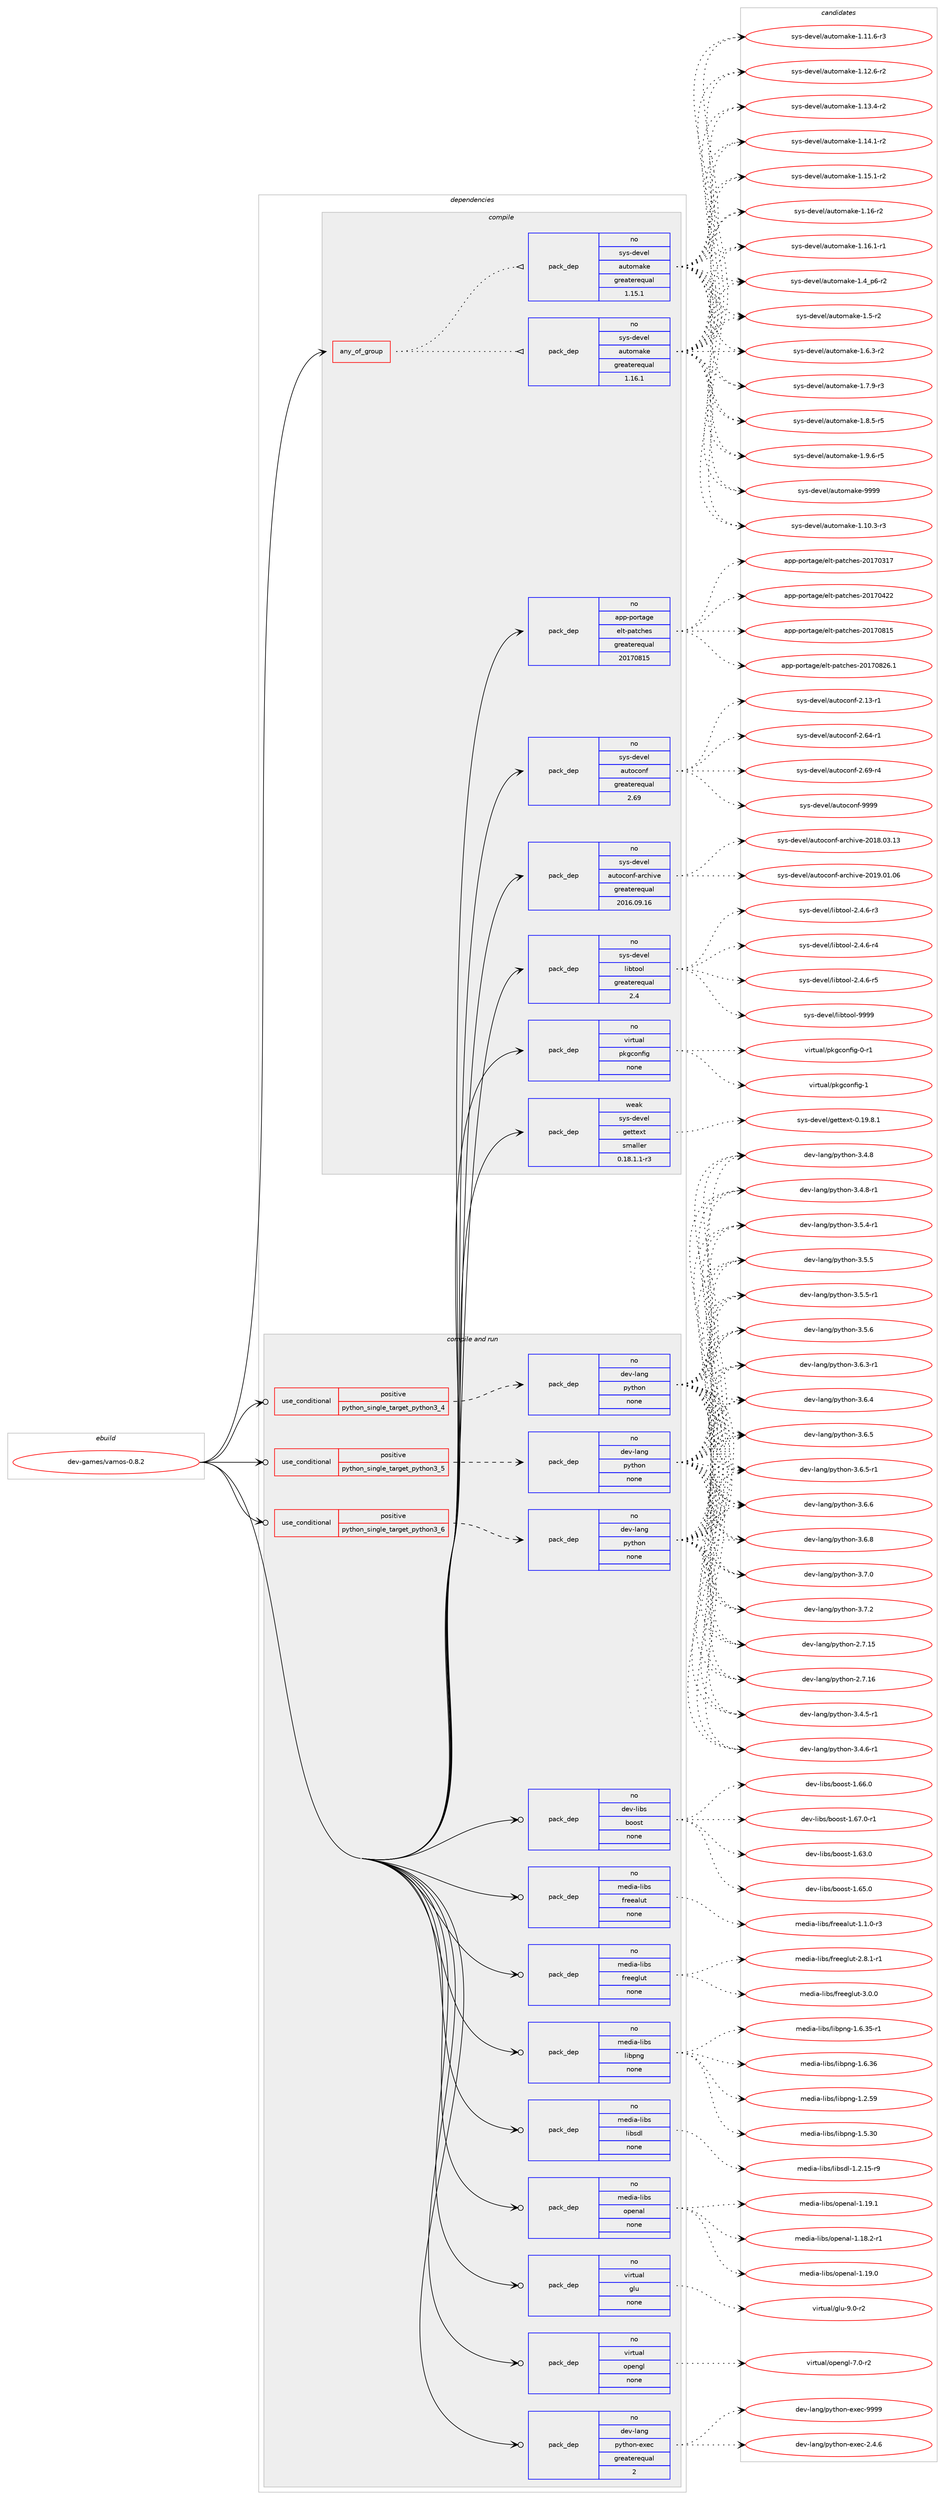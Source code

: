 digraph prolog {

# *************
# Graph options
# *************

newrank=true;
concentrate=true;
compound=true;
graph [rankdir=LR,fontname=Helvetica,fontsize=10,ranksep=1.5];#, ranksep=2.5, nodesep=0.2];
edge  [arrowhead=vee];
node  [fontname=Helvetica,fontsize=10];

# **********
# The ebuild
# **********

subgraph cluster_leftcol {
color=gray;
rank=same;
label=<<i>ebuild</i>>;
id [label="dev-games/vamos-0.8.2", color=red, width=4, href="../dev-games/vamos-0.8.2.svg"];
}

# ****************
# The dependencies
# ****************

subgraph cluster_midcol {
color=gray;
label=<<i>dependencies</i>>;
subgraph cluster_compile {
fillcolor="#eeeeee";
style=filled;
label=<<i>compile</i>>;
subgraph any20471 {
dependency1325193 [label=<<TABLE BORDER="0" CELLBORDER="1" CELLSPACING="0" CELLPADDING="4"><TR><TD CELLPADDING="10">any_of_group</TD></TR></TABLE>>, shape=none, color=red];subgraph pack945726 {
dependency1325194 [label=<<TABLE BORDER="0" CELLBORDER="1" CELLSPACING="0" CELLPADDING="4" WIDTH="220"><TR><TD ROWSPAN="6" CELLPADDING="30">pack_dep</TD></TR><TR><TD WIDTH="110">no</TD></TR><TR><TD>sys-devel</TD></TR><TR><TD>automake</TD></TR><TR><TD>greaterequal</TD></TR><TR><TD>1.16.1</TD></TR></TABLE>>, shape=none, color=blue];
}
dependency1325193:e -> dependency1325194:w [weight=20,style="dotted",arrowhead="oinv"];
subgraph pack945727 {
dependency1325195 [label=<<TABLE BORDER="0" CELLBORDER="1" CELLSPACING="0" CELLPADDING="4" WIDTH="220"><TR><TD ROWSPAN="6" CELLPADDING="30">pack_dep</TD></TR><TR><TD WIDTH="110">no</TD></TR><TR><TD>sys-devel</TD></TR><TR><TD>automake</TD></TR><TR><TD>greaterequal</TD></TR><TR><TD>1.15.1</TD></TR></TABLE>>, shape=none, color=blue];
}
dependency1325193:e -> dependency1325195:w [weight=20,style="dotted",arrowhead="oinv"];
}
id:e -> dependency1325193:w [weight=20,style="solid",arrowhead="vee"];
subgraph pack945728 {
dependency1325196 [label=<<TABLE BORDER="0" CELLBORDER="1" CELLSPACING="0" CELLPADDING="4" WIDTH="220"><TR><TD ROWSPAN="6" CELLPADDING="30">pack_dep</TD></TR><TR><TD WIDTH="110">no</TD></TR><TR><TD>app-portage</TD></TR><TR><TD>elt-patches</TD></TR><TR><TD>greaterequal</TD></TR><TR><TD>20170815</TD></TR></TABLE>>, shape=none, color=blue];
}
id:e -> dependency1325196:w [weight=20,style="solid",arrowhead="vee"];
subgraph pack945729 {
dependency1325197 [label=<<TABLE BORDER="0" CELLBORDER="1" CELLSPACING="0" CELLPADDING="4" WIDTH="220"><TR><TD ROWSPAN="6" CELLPADDING="30">pack_dep</TD></TR><TR><TD WIDTH="110">no</TD></TR><TR><TD>sys-devel</TD></TR><TR><TD>autoconf</TD></TR><TR><TD>greaterequal</TD></TR><TR><TD>2.69</TD></TR></TABLE>>, shape=none, color=blue];
}
id:e -> dependency1325197:w [weight=20,style="solid",arrowhead="vee"];
subgraph pack945730 {
dependency1325198 [label=<<TABLE BORDER="0" CELLBORDER="1" CELLSPACING="0" CELLPADDING="4" WIDTH="220"><TR><TD ROWSPAN="6" CELLPADDING="30">pack_dep</TD></TR><TR><TD WIDTH="110">no</TD></TR><TR><TD>sys-devel</TD></TR><TR><TD>autoconf-archive</TD></TR><TR><TD>greaterequal</TD></TR><TR><TD>2016.09.16</TD></TR></TABLE>>, shape=none, color=blue];
}
id:e -> dependency1325198:w [weight=20,style="solid",arrowhead="vee"];
subgraph pack945731 {
dependency1325199 [label=<<TABLE BORDER="0" CELLBORDER="1" CELLSPACING="0" CELLPADDING="4" WIDTH="220"><TR><TD ROWSPAN="6" CELLPADDING="30">pack_dep</TD></TR><TR><TD WIDTH="110">no</TD></TR><TR><TD>sys-devel</TD></TR><TR><TD>libtool</TD></TR><TR><TD>greaterequal</TD></TR><TR><TD>2.4</TD></TR></TABLE>>, shape=none, color=blue];
}
id:e -> dependency1325199:w [weight=20,style="solid",arrowhead="vee"];
subgraph pack945732 {
dependency1325200 [label=<<TABLE BORDER="0" CELLBORDER="1" CELLSPACING="0" CELLPADDING="4" WIDTH="220"><TR><TD ROWSPAN="6" CELLPADDING="30">pack_dep</TD></TR><TR><TD WIDTH="110">no</TD></TR><TR><TD>virtual</TD></TR><TR><TD>pkgconfig</TD></TR><TR><TD>none</TD></TR><TR><TD></TD></TR></TABLE>>, shape=none, color=blue];
}
id:e -> dependency1325200:w [weight=20,style="solid",arrowhead="vee"];
subgraph pack945733 {
dependency1325201 [label=<<TABLE BORDER="0" CELLBORDER="1" CELLSPACING="0" CELLPADDING="4" WIDTH="220"><TR><TD ROWSPAN="6" CELLPADDING="30">pack_dep</TD></TR><TR><TD WIDTH="110">weak</TD></TR><TR><TD>sys-devel</TD></TR><TR><TD>gettext</TD></TR><TR><TD>smaller</TD></TR><TR><TD>0.18.1.1-r3</TD></TR></TABLE>>, shape=none, color=blue];
}
id:e -> dependency1325201:w [weight=20,style="solid",arrowhead="vee"];
}
subgraph cluster_compileandrun {
fillcolor="#eeeeee";
style=filled;
label=<<i>compile and run</i>>;
subgraph cond358444 {
dependency1325202 [label=<<TABLE BORDER="0" CELLBORDER="1" CELLSPACING="0" CELLPADDING="4"><TR><TD ROWSPAN="3" CELLPADDING="10">use_conditional</TD></TR><TR><TD>positive</TD></TR><TR><TD>python_single_target_python3_4</TD></TR></TABLE>>, shape=none, color=red];
subgraph pack945734 {
dependency1325203 [label=<<TABLE BORDER="0" CELLBORDER="1" CELLSPACING="0" CELLPADDING="4" WIDTH="220"><TR><TD ROWSPAN="6" CELLPADDING="30">pack_dep</TD></TR><TR><TD WIDTH="110">no</TD></TR><TR><TD>dev-lang</TD></TR><TR><TD>python</TD></TR><TR><TD>none</TD></TR><TR><TD></TD></TR></TABLE>>, shape=none, color=blue];
}
dependency1325202:e -> dependency1325203:w [weight=20,style="dashed",arrowhead="vee"];
}
id:e -> dependency1325202:w [weight=20,style="solid",arrowhead="odotvee"];
subgraph cond358445 {
dependency1325204 [label=<<TABLE BORDER="0" CELLBORDER="1" CELLSPACING="0" CELLPADDING="4"><TR><TD ROWSPAN="3" CELLPADDING="10">use_conditional</TD></TR><TR><TD>positive</TD></TR><TR><TD>python_single_target_python3_5</TD></TR></TABLE>>, shape=none, color=red];
subgraph pack945735 {
dependency1325205 [label=<<TABLE BORDER="0" CELLBORDER="1" CELLSPACING="0" CELLPADDING="4" WIDTH="220"><TR><TD ROWSPAN="6" CELLPADDING="30">pack_dep</TD></TR><TR><TD WIDTH="110">no</TD></TR><TR><TD>dev-lang</TD></TR><TR><TD>python</TD></TR><TR><TD>none</TD></TR><TR><TD></TD></TR></TABLE>>, shape=none, color=blue];
}
dependency1325204:e -> dependency1325205:w [weight=20,style="dashed",arrowhead="vee"];
}
id:e -> dependency1325204:w [weight=20,style="solid",arrowhead="odotvee"];
subgraph cond358446 {
dependency1325206 [label=<<TABLE BORDER="0" CELLBORDER="1" CELLSPACING="0" CELLPADDING="4"><TR><TD ROWSPAN="3" CELLPADDING="10">use_conditional</TD></TR><TR><TD>positive</TD></TR><TR><TD>python_single_target_python3_6</TD></TR></TABLE>>, shape=none, color=red];
subgraph pack945736 {
dependency1325207 [label=<<TABLE BORDER="0" CELLBORDER="1" CELLSPACING="0" CELLPADDING="4" WIDTH="220"><TR><TD ROWSPAN="6" CELLPADDING="30">pack_dep</TD></TR><TR><TD WIDTH="110">no</TD></TR><TR><TD>dev-lang</TD></TR><TR><TD>python</TD></TR><TR><TD>none</TD></TR><TR><TD></TD></TR></TABLE>>, shape=none, color=blue];
}
dependency1325206:e -> dependency1325207:w [weight=20,style="dashed",arrowhead="vee"];
}
id:e -> dependency1325206:w [weight=20,style="solid",arrowhead="odotvee"];
subgraph pack945737 {
dependency1325208 [label=<<TABLE BORDER="0" CELLBORDER="1" CELLSPACING="0" CELLPADDING="4" WIDTH="220"><TR><TD ROWSPAN="6" CELLPADDING="30">pack_dep</TD></TR><TR><TD WIDTH="110">no</TD></TR><TR><TD>dev-lang</TD></TR><TR><TD>python-exec</TD></TR><TR><TD>greaterequal</TD></TR><TR><TD>2</TD></TR></TABLE>>, shape=none, color=blue];
}
id:e -> dependency1325208:w [weight=20,style="solid",arrowhead="odotvee"];
subgraph pack945738 {
dependency1325209 [label=<<TABLE BORDER="0" CELLBORDER="1" CELLSPACING="0" CELLPADDING="4" WIDTH="220"><TR><TD ROWSPAN="6" CELLPADDING="30">pack_dep</TD></TR><TR><TD WIDTH="110">no</TD></TR><TR><TD>dev-libs</TD></TR><TR><TD>boost</TD></TR><TR><TD>none</TD></TR><TR><TD></TD></TR></TABLE>>, shape=none, color=blue];
}
id:e -> dependency1325209:w [weight=20,style="solid",arrowhead="odotvee"];
subgraph pack945739 {
dependency1325210 [label=<<TABLE BORDER="0" CELLBORDER="1" CELLSPACING="0" CELLPADDING="4" WIDTH="220"><TR><TD ROWSPAN="6" CELLPADDING="30">pack_dep</TD></TR><TR><TD WIDTH="110">no</TD></TR><TR><TD>media-libs</TD></TR><TR><TD>freealut</TD></TR><TR><TD>none</TD></TR><TR><TD></TD></TR></TABLE>>, shape=none, color=blue];
}
id:e -> dependency1325210:w [weight=20,style="solid",arrowhead="odotvee"];
subgraph pack945740 {
dependency1325211 [label=<<TABLE BORDER="0" CELLBORDER="1" CELLSPACING="0" CELLPADDING="4" WIDTH="220"><TR><TD ROWSPAN="6" CELLPADDING="30">pack_dep</TD></TR><TR><TD WIDTH="110">no</TD></TR><TR><TD>media-libs</TD></TR><TR><TD>freeglut</TD></TR><TR><TD>none</TD></TR><TR><TD></TD></TR></TABLE>>, shape=none, color=blue];
}
id:e -> dependency1325211:w [weight=20,style="solid",arrowhead="odotvee"];
subgraph pack945741 {
dependency1325212 [label=<<TABLE BORDER="0" CELLBORDER="1" CELLSPACING="0" CELLPADDING="4" WIDTH="220"><TR><TD ROWSPAN="6" CELLPADDING="30">pack_dep</TD></TR><TR><TD WIDTH="110">no</TD></TR><TR><TD>media-libs</TD></TR><TR><TD>libpng</TD></TR><TR><TD>none</TD></TR><TR><TD></TD></TR></TABLE>>, shape=none, color=blue];
}
id:e -> dependency1325212:w [weight=20,style="solid",arrowhead="odotvee"];
subgraph pack945742 {
dependency1325213 [label=<<TABLE BORDER="0" CELLBORDER="1" CELLSPACING="0" CELLPADDING="4" WIDTH="220"><TR><TD ROWSPAN="6" CELLPADDING="30">pack_dep</TD></TR><TR><TD WIDTH="110">no</TD></TR><TR><TD>media-libs</TD></TR><TR><TD>libsdl</TD></TR><TR><TD>none</TD></TR><TR><TD></TD></TR></TABLE>>, shape=none, color=blue];
}
id:e -> dependency1325213:w [weight=20,style="solid",arrowhead="odotvee"];
subgraph pack945743 {
dependency1325214 [label=<<TABLE BORDER="0" CELLBORDER="1" CELLSPACING="0" CELLPADDING="4" WIDTH="220"><TR><TD ROWSPAN="6" CELLPADDING="30">pack_dep</TD></TR><TR><TD WIDTH="110">no</TD></TR><TR><TD>media-libs</TD></TR><TR><TD>openal</TD></TR><TR><TD>none</TD></TR><TR><TD></TD></TR></TABLE>>, shape=none, color=blue];
}
id:e -> dependency1325214:w [weight=20,style="solid",arrowhead="odotvee"];
subgraph pack945744 {
dependency1325215 [label=<<TABLE BORDER="0" CELLBORDER="1" CELLSPACING="0" CELLPADDING="4" WIDTH="220"><TR><TD ROWSPAN="6" CELLPADDING="30">pack_dep</TD></TR><TR><TD WIDTH="110">no</TD></TR><TR><TD>virtual</TD></TR><TR><TD>glu</TD></TR><TR><TD>none</TD></TR><TR><TD></TD></TR></TABLE>>, shape=none, color=blue];
}
id:e -> dependency1325215:w [weight=20,style="solid",arrowhead="odotvee"];
subgraph pack945745 {
dependency1325216 [label=<<TABLE BORDER="0" CELLBORDER="1" CELLSPACING="0" CELLPADDING="4" WIDTH="220"><TR><TD ROWSPAN="6" CELLPADDING="30">pack_dep</TD></TR><TR><TD WIDTH="110">no</TD></TR><TR><TD>virtual</TD></TR><TR><TD>opengl</TD></TR><TR><TD>none</TD></TR><TR><TD></TD></TR></TABLE>>, shape=none, color=blue];
}
id:e -> dependency1325216:w [weight=20,style="solid",arrowhead="odotvee"];
}
subgraph cluster_run {
fillcolor="#eeeeee";
style=filled;
label=<<i>run</i>>;
}
}

# **************
# The candidates
# **************

subgraph cluster_choices {
rank=same;
color=gray;
label=<<i>candidates</i>>;

subgraph choice945726 {
color=black;
nodesep=1;
choice11512111545100101118101108479711711611110997107101454946494846514511451 [label="sys-devel/automake-1.10.3-r3", color=red, width=4,href="../sys-devel/automake-1.10.3-r3.svg"];
choice11512111545100101118101108479711711611110997107101454946494946544511451 [label="sys-devel/automake-1.11.6-r3", color=red, width=4,href="../sys-devel/automake-1.11.6-r3.svg"];
choice11512111545100101118101108479711711611110997107101454946495046544511450 [label="sys-devel/automake-1.12.6-r2", color=red, width=4,href="../sys-devel/automake-1.12.6-r2.svg"];
choice11512111545100101118101108479711711611110997107101454946495146524511450 [label="sys-devel/automake-1.13.4-r2", color=red, width=4,href="../sys-devel/automake-1.13.4-r2.svg"];
choice11512111545100101118101108479711711611110997107101454946495246494511450 [label="sys-devel/automake-1.14.1-r2", color=red, width=4,href="../sys-devel/automake-1.14.1-r2.svg"];
choice11512111545100101118101108479711711611110997107101454946495346494511450 [label="sys-devel/automake-1.15.1-r2", color=red, width=4,href="../sys-devel/automake-1.15.1-r2.svg"];
choice1151211154510010111810110847971171161111099710710145494649544511450 [label="sys-devel/automake-1.16-r2", color=red, width=4,href="../sys-devel/automake-1.16-r2.svg"];
choice11512111545100101118101108479711711611110997107101454946495446494511449 [label="sys-devel/automake-1.16.1-r1", color=red, width=4,href="../sys-devel/automake-1.16.1-r1.svg"];
choice115121115451001011181011084797117116111109971071014549465295112544511450 [label="sys-devel/automake-1.4_p6-r2", color=red, width=4,href="../sys-devel/automake-1.4_p6-r2.svg"];
choice11512111545100101118101108479711711611110997107101454946534511450 [label="sys-devel/automake-1.5-r2", color=red, width=4,href="../sys-devel/automake-1.5-r2.svg"];
choice115121115451001011181011084797117116111109971071014549465446514511450 [label="sys-devel/automake-1.6.3-r2", color=red, width=4,href="../sys-devel/automake-1.6.3-r2.svg"];
choice115121115451001011181011084797117116111109971071014549465546574511451 [label="sys-devel/automake-1.7.9-r3", color=red, width=4,href="../sys-devel/automake-1.7.9-r3.svg"];
choice115121115451001011181011084797117116111109971071014549465646534511453 [label="sys-devel/automake-1.8.5-r5", color=red, width=4,href="../sys-devel/automake-1.8.5-r5.svg"];
choice115121115451001011181011084797117116111109971071014549465746544511453 [label="sys-devel/automake-1.9.6-r5", color=red, width=4,href="../sys-devel/automake-1.9.6-r5.svg"];
choice115121115451001011181011084797117116111109971071014557575757 [label="sys-devel/automake-9999", color=red, width=4,href="../sys-devel/automake-9999.svg"];
dependency1325194:e -> choice11512111545100101118101108479711711611110997107101454946494846514511451:w [style=dotted,weight="100"];
dependency1325194:e -> choice11512111545100101118101108479711711611110997107101454946494946544511451:w [style=dotted,weight="100"];
dependency1325194:e -> choice11512111545100101118101108479711711611110997107101454946495046544511450:w [style=dotted,weight="100"];
dependency1325194:e -> choice11512111545100101118101108479711711611110997107101454946495146524511450:w [style=dotted,weight="100"];
dependency1325194:e -> choice11512111545100101118101108479711711611110997107101454946495246494511450:w [style=dotted,weight="100"];
dependency1325194:e -> choice11512111545100101118101108479711711611110997107101454946495346494511450:w [style=dotted,weight="100"];
dependency1325194:e -> choice1151211154510010111810110847971171161111099710710145494649544511450:w [style=dotted,weight="100"];
dependency1325194:e -> choice11512111545100101118101108479711711611110997107101454946495446494511449:w [style=dotted,weight="100"];
dependency1325194:e -> choice115121115451001011181011084797117116111109971071014549465295112544511450:w [style=dotted,weight="100"];
dependency1325194:e -> choice11512111545100101118101108479711711611110997107101454946534511450:w [style=dotted,weight="100"];
dependency1325194:e -> choice115121115451001011181011084797117116111109971071014549465446514511450:w [style=dotted,weight="100"];
dependency1325194:e -> choice115121115451001011181011084797117116111109971071014549465546574511451:w [style=dotted,weight="100"];
dependency1325194:e -> choice115121115451001011181011084797117116111109971071014549465646534511453:w [style=dotted,weight="100"];
dependency1325194:e -> choice115121115451001011181011084797117116111109971071014549465746544511453:w [style=dotted,weight="100"];
dependency1325194:e -> choice115121115451001011181011084797117116111109971071014557575757:w [style=dotted,weight="100"];
}
subgraph choice945727 {
color=black;
nodesep=1;
choice11512111545100101118101108479711711611110997107101454946494846514511451 [label="sys-devel/automake-1.10.3-r3", color=red, width=4,href="../sys-devel/automake-1.10.3-r3.svg"];
choice11512111545100101118101108479711711611110997107101454946494946544511451 [label="sys-devel/automake-1.11.6-r3", color=red, width=4,href="../sys-devel/automake-1.11.6-r3.svg"];
choice11512111545100101118101108479711711611110997107101454946495046544511450 [label="sys-devel/automake-1.12.6-r2", color=red, width=4,href="../sys-devel/automake-1.12.6-r2.svg"];
choice11512111545100101118101108479711711611110997107101454946495146524511450 [label="sys-devel/automake-1.13.4-r2", color=red, width=4,href="../sys-devel/automake-1.13.4-r2.svg"];
choice11512111545100101118101108479711711611110997107101454946495246494511450 [label="sys-devel/automake-1.14.1-r2", color=red, width=4,href="../sys-devel/automake-1.14.1-r2.svg"];
choice11512111545100101118101108479711711611110997107101454946495346494511450 [label="sys-devel/automake-1.15.1-r2", color=red, width=4,href="../sys-devel/automake-1.15.1-r2.svg"];
choice1151211154510010111810110847971171161111099710710145494649544511450 [label="sys-devel/automake-1.16-r2", color=red, width=4,href="../sys-devel/automake-1.16-r2.svg"];
choice11512111545100101118101108479711711611110997107101454946495446494511449 [label="sys-devel/automake-1.16.1-r1", color=red, width=4,href="../sys-devel/automake-1.16.1-r1.svg"];
choice115121115451001011181011084797117116111109971071014549465295112544511450 [label="sys-devel/automake-1.4_p6-r2", color=red, width=4,href="../sys-devel/automake-1.4_p6-r2.svg"];
choice11512111545100101118101108479711711611110997107101454946534511450 [label="sys-devel/automake-1.5-r2", color=red, width=4,href="../sys-devel/automake-1.5-r2.svg"];
choice115121115451001011181011084797117116111109971071014549465446514511450 [label="sys-devel/automake-1.6.3-r2", color=red, width=4,href="../sys-devel/automake-1.6.3-r2.svg"];
choice115121115451001011181011084797117116111109971071014549465546574511451 [label="sys-devel/automake-1.7.9-r3", color=red, width=4,href="../sys-devel/automake-1.7.9-r3.svg"];
choice115121115451001011181011084797117116111109971071014549465646534511453 [label="sys-devel/automake-1.8.5-r5", color=red, width=4,href="../sys-devel/automake-1.8.5-r5.svg"];
choice115121115451001011181011084797117116111109971071014549465746544511453 [label="sys-devel/automake-1.9.6-r5", color=red, width=4,href="../sys-devel/automake-1.9.6-r5.svg"];
choice115121115451001011181011084797117116111109971071014557575757 [label="sys-devel/automake-9999", color=red, width=4,href="../sys-devel/automake-9999.svg"];
dependency1325195:e -> choice11512111545100101118101108479711711611110997107101454946494846514511451:w [style=dotted,weight="100"];
dependency1325195:e -> choice11512111545100101118101108479711711611110997107101454946494946544511451:w [style=dotted,weight="100"];
dependency1325195:e -> choice11512111545100101118101108479711711611110997107101454946495046544511450:w [style=dotted,weight="100"];
dependency1325195:e -> choice11512111545100101118101108479711711611110997107101454946495146524511450:w [style=dotted,weight="100"];
dependency1325195:e -> choice11512111545100101118101108479711711611110997107101454946495246494511450:w [style=dotted,weight="100"];
dependency1325195:e -> choice11512111545100101118101108479711711611110997107101454946495346494511450:w [style=dotted,weight="100"];
dependency1325195:e -> choice1151211154510010111810110847971171161111099710710145494649544511450:w [style=dotted,weight="100"];
dependency1325195:e -> choice11512111545100101118101108479711711611110997107101454946495446494511449:w [style=dotted,weight="100"];
dependency1325195:e -> choice115121115451001011181011084797117116111109971071014549465295112544511450:w [style=dotted,weight="100"];
dependency1325195:e -> choice11512111545100101118101108479711711611110997107101454946534511450:w [style=dotted,weight="100"];
dependency1325195:e -> choice115121115451001011181011084797117116111109971071014549465446514511450:w [style=dotted,weight="100"];
dependency1325195:e -> choice115121115451001011181011084797117116111109971071014549465546574511451:w [style=dotted,weight="100"];
dependency1325195:e -> choice115121115451001011181011084797117116111109971071014549465646534511453:w [style=dotted,weight="100"];
dependency1325195:e -> choice115121115451001011181011084797117116111109971071014549465746544511453:w [style=dotted,weight="100"];
dependency1325195:e -> choice115121115451001011181011084797117116111109971071014557575757:w [style=dotted,weight="100"];
}
subgraph choice945728 {
color=black;
nodesep=1;
choice97112112451121111141169710310147101108116451129711699104101115455048495548514955 [label="app-portage/elt-patches-20170317", color=red, width=4,href="../app-portage/elt-patches-20170317.svg"];
choice97112112451121111141169710310147101108116451129711699104101115455048495548525050 [label="app-portage/elt-patches-20170422", color=red, width=4,href="../app-portage/elt-patches-20170422.svg"];
choice97112112451121111141169710310147101108116451129711699104101115455048495548564953 [label="app-portage/elt-patches-20170815", color=red, width=4,href="../app-portage/elt-patches-20170815.svg"];
choice971121124511211111411697103101471011081164511297116991041011154550484955485650544649 [label="app-portage/elt-patches-20170826.1", color=red, width=4,href="../app-portage/elt-patches-20170826.1.svg"];
dependency1325196:e -> choice97112112451121111141169710310147101108116451129711699104101115455048495548514955:w [style=dotted,weight="100"];
dependency1325196:e -> choice97112112451121111141169710310147101108116451129711699104101115455048495548525050:w [style=dotted,weight="100"];
dependency1325196:e -> choice97112112451121111141169710310147101108116451129711699104101115455048495548564953:w [style=dotted,weight="100"];
dependency1325196:e -> choice971121124511211111411697103101471011081164511297116991041011154550484955485650544649:w [style=dotted,weight="100"];
}
subgraph choice945729 {
color=black;
nodesep=1;
choice1151211154510010111810110847971171161119911111010245504649514511449 [label="sys-devel/autoconf-2.13-r1", color=red, width=4,href="../sys-devel/autoconf-2.13-r1.svg"];
choice1151211154510010111810110847971171161119911111010245504654524511449 [label="sys-devel/autoconf-2.64-r1", color=red, width=4,href="../sys-devel/autoconf-2.64-r1.svg"];
choice1151211154510010111810110847971171161119911111010245504654574511452 [label="sys-devel/autoconf-2.69-r4", color=red, width=4,href="../sys-devel/autoconf-2.69-r4.svg"];
choice115121115451001011181011084797117116111991111101024557575757 [label="sys-devel/autoconf-9999", color=red, width=4,href="../sys-devel/autoconf-9999.svg"];
dependency1325197:e -> choice1151211154510010111810110847971171161119911111010245504649514511449:w [style=dotted,weight="100"];
dependency1325197:e -> choice1151211154510010111810110847971171161119911111010245504654524511449:w [style=dotted,weight="100"];
dependency1325197:e -> choice1151211154510010111810110847971171161119911111010245504654574511452:w [style=dotted,weight="100"];
dependency1325197:e -> choice115121115451001011181011084797117116111991111101024557575757:w [style=dotted,weight="100"];
}
subgraph choice945730 {
color=black;
nodesep=1;
choice115121115451001011181011084797117116111991111101024597114991041051181014550484956464851464951 [label="sys-devel/autoconf-archive-2018.03.13", color=red, width=4,href="../sys-devel/autoconf-archive-2018.03.13.svg"];
choice115121115451001011181011084797117116111991111101024597114991041051181014550484957464849464854 [label="sys-devel/autoconf-archive-2019.01.06", color=red, width=4,href="../sys-devel/autoconf-archive-2019.01.06.svg"];
dependency1325198:e -> choice115121115451001011181011084797117116111991111101024597114991041051181014550484956464851464951:w [style=dotted,weight="100"];
dependency1325198:e -> choice115121115451001011181011084797117116111991111101024597114991041051181014550484957464849464854:w [style=dotted,weight="100"];
}
subgraph choice945731 {
color=black;
nodesep=1;
choice1151211154510010111810110847108105981161111111084550465246544511451 [label="sys-devel/libtool-2.4.6-r3", color=red, width=4,href="../sys-devel/libtool-2.4.6-r3.svg"];
choice1151211154510010111810110847108105981161111111084550465246544511452 [label="sys-devel/libtool-2.4.6-r4", color=red, width=4,href="../sys-devel/libtool-2.4.6-r4.svg"];
choice1151211154510010111810110847108105981161111111084550465246544511453 [label="sys-devel/libtool-2.4.6-r5", color=red, width=4,href="../sys-devel/libtool-2.4.6-r5.svg"];
choice1151211154510010111810110847108105981161111111084557575757 [label="sys-devel/libtool-9999", color=red, width=4,href="../sys-devel/libtool-9999.svg"];
dependency1325199:e -> choice1151211154510010111810110847108105981161111111084550465246544511451:w [style=dotted,weight="100"];
dependency1325199:e -> choice1151211154510010111810110847108105981161111111084550465246544511452:w [style=dotted,weight="100"];
dependency1325199:e -> choice1151211154510010111810110847108105981161111111084550465246544511453:w [style=dotted,weight="100"];
dependency1325199:e -> choice1151211154510010111810110847108105981161111111084557575757:w [style=dotted,weight="100"];
}
subgraph choice945732 {
color=black;
nodesep=1;
choice11810511411611797108471121071039911111010210510345484511449 [label="virtual/pkgconfig-0-r1", color=red, width=4,href="../virtual/pkgconfig-0-r1.svg"];
choice1181051141161179710847112107103991111101021051034549 [label="virtual/pkgconfig-1", color=red, width=4,href="../virtual/pkgconfig-1.svg"];
dependency1325200:e -> choice11810511411611797108471121071039911111010210510345484511449:w [style=dotted,weight="100"];
dependency1325200:e -> choice1181051141161179710847112107103991111101021051034549:w [style=dotted,weight="100"];
}
subgraph choice945733 {
color=black;
nodesep=1;
choice1151211154510010111810110847103101116116101120116454846495746564649 [label="sys-devel/gettext-0.19.8.1", color=red, width=4,href="../sys-devel/gettext-0.19.8.1.svg"];
dependency1325201:e -> choice1151211154510010111810110847103101116116101120116454846495746564649:w [style=dotted,weight="100"];
}
subgraph choice945734 {
color=black;
nodesep=1;
choice10010111845108971101034711212111610411111045504655464953 [label="dev-lang/python-2.7.15", color=red, width=4,href="../dev-lang/python-2.7.15.svg"];
choice10010111845108971101034711212111610411111045504655464954 [label="dev-lang/python-2.7.16", color=red, width=4,href="../dev-lang/python-2.7.16.svg"];
choice1001011184510897110103471121211161041111104551465246534511449 [label="dev-lang/python-3.4.5-r1", color=red, width=4,href="../dev-lang/python-3.4.5-r1.svg"];
choice1001011184510897110103471121211161041111104551465246544511449 [label="dev-lang/python-3.4.6-r1", color=red, width=4,href="../dev-lang/python-3.4.6-r1.svg"];
choice100101118451089711010347112121116104111110455146524656 [label="dev-lang/python-3.4.8", color=red, width=4,href="../dev-lang/python-3.4.8.svg"];
choice1001011184510897110103471121211161041111104551465246564511449 [label="dev-lang/python-3.4.8-r1", color=red, width=4,href="../dev-lang/python-3.4.8-r1.svg"];
choice1001011184510897110103471121211161041111104551465346524511449 [label="dev-lang/python-3.5.4-r1", color=red, width=4,href="../dev-lang/python-3.5.4-r1.svg"];
choice100101118451089711010347112121116104111110455146534653 [label="dev-lang/python-3.5.5", color=red, width=4,href="../dev-lang/python-3.5.5.svg"];
choice1001011184510897110103471121211161041111104551465346534511449 [label="dev-lang/python-3.5.5-r1", color=red, width=4,href="../dev-lang/python-3.5.5-r1.svg"];
choice100101118451089711010347112121116104111110455146534654 [label="dev-lang/python-3.5.6", color=red, width=4,href="../dev-lang/python-3.5.6.svg"];
choice1001011184510897110103471121211161041111104551465446514511449 [label="dev-lang/python-3.6.3-r1", color=red, width=4,href="../dev-lang/python-3.6.3-r1.svg"];
choice100101118451089711010347112121116104111110455146544652 [label="dev-lang/python-3.6.4", color=red, width=4,href="../dev-lang/python-3.6.4.svg"];
choice100101118451089711010347112121116104111110455146544653 [label="dev-lang/python-3.6.5", color=red, width=4,href="../dev-lang/python-3.6.5.svg"];
choice1001011184510897110103471121211161041111104551465446534511449 [label="dev-lang/python-3.6.5-r1", color=red, width=4,href="../dev-lang/python-3.6.5-r1.svg"];
choice100101118451089711010347112121116104111110455146544654 [label="dev-lang/python-3.6.6", color=red, width=4,href="../dev-lang/python-3.6.6.svg"];
choice100101118451089711010347112121116104111110455146544656 [label="dev-lang/python-3.6.8", color=red, width=4,href="../dev-lang/python-3.6.8.svg"];
choice100101118451089711010347112121116104111110455146554648 [label="dev-lang/python-3.7.0", color=red, width=4,href="../dev-lang/python-3.7.0.svg"];
choice100101118451089711010347112121116104111110455146554650 [label="dev-lang/python-3.7.2", color=red, width=4,href="../dev-lang/python-3.7.2.svg"];
dependency1325203:e -> choice10010111845108971101034711212111610411111045504655464953:w [style=dotted,weight="100"];
dependency1325203:e -> choice10010111845108971101034711212111610411111045504655464954:w [style=dotted,weight="100"];
dependency1325203:e -> choice1001011184510897110103471121211161041111104551465246534511449:w [style=dotted,weight="100"];
dependency1325203:e -> choice1001011184510897110103471121211161041111104551465246544511449:w [style=dotted,weight="100"];
dependency1325203:e -> choice100101118451089711010347112121116104111110455146524656:w [style=dotted,weight="100"];
dependency1325203:e -> choice1001011184510897110103471121211161041111104551465246564511449:w [style=dotted,weight="100"];
dependency1325203:e -> choice1001011184510897110103471121211161041111104551465346524511449:w [style=dotted,weight="100"];
dependency1325203:e -> choice100101118451089711010347112121116104111110455146534653:w [style=dotted,weight="100"];
dependency1325203:e -> choice1001011184510897110103471121211161041111104551465346534511449:w [style=dotted,weight="100"];
dependency1325203:e -> choice100101118451089711010347112121116104111110455146534654:w [style=dotted,weight="100"];
dependency1325203:e -> choice1001011184510897110103471121211161041111104551465446514511449:w [style=dotted,weight="100"];
dependency1325203:e -> choice100101118451089711010347112121116104111110455146544652:w [style=dotted,weight="100"];
dependency1325203:e -> choice100101118451089711010347112121116104111110455146544653:w [style=dotted,weight="100"];
dependency1325203:e -> choice1001011184510897110103471121211161041111104551465446534511449:w [style=dotted,weight="100"];
dependency1325203:e -> choice100101118451089711010347112121116104111110455146544654:w [style=dotted,weight="100"];
dependency1325203:e -> choice100101118451089711010347112121116104111110455146544656:w [style=dotted,weight="100"];
dependency1325203:e -> choice100101118451089711010347112121116104111110455146554648:w [style=dotted,weight="100"];
dependency1325203:e -> choice100101118451089711010347112121116104111110455146554650:w [style=dotted,weight="100"];
}
subgraph choice945735 {
color=black;
nodesep=1;
choice10010111845108971101034711212111610411111045504655464953 [label="dev-lang/python-2.7.15", color=red, width=4,href="../dev-lang/python-2.7.15.svg"];
choice10010111845108971101034711212111610411111045504655464954 [label="dev-lang/python-2.7.16", color=red, width=4,href="../dev-lang/python-2.7.16.svg"];
choice1001011184510897110103471121211161041111104551465246534511449 [label="dev-lang/python-3.4.5-r1", color=red, width=4,href="../dev-lang/python-3.4.5-r1.svg"];
choice1001011184510897110103471121211161041111104551465246544511449 [label="dev-lang/python-3.4.6-r1", color=red, width=4,href="../dev-lang/python-3.4.6-r1.svg"];
choice100101118451089711010347112121116104111110455146524656 [label="dev-lang/python-3.4.8", color=red, width=4,href="../dev-lang/python-3.4.8.svg"];
choice1001011184510897110103471121211161041111104551465246564511449 [label="dev-lang/python-3.4.8-r1", color=red, width=4,href="../dev-lang/python-3.4.8-r1.svg"];
choice1001011184510897110103471121211161041111104551465346524511449 [label="dev-lang/python-3.5.4-r1", color=red, width=4,href="../dev-lang/python-3.5.4-r1.svg"];
choice100101118451089711010347112121116104111110455146534653 [label="dev-lang/python-3.5.5", color=red, width=4,href="../dev-lang/python-3.5.5.svg"];
choice1001011184510897110103471121211161041111104551465346534511449 [label="dev-lang/python-3.5.5-r1", color=red, width=4,href="../dev-lang/python-3.5.5-r1.svg"];
choice100101118451089711010347112121116104111110455146534654 [label="dev-lang/python-3.5.6", color=red, width=4,href="../dev-lang/python-3.5.6.svg"];
choice1001011184510897110103471121211161041111104551465446514511449 [label="dev-lang/python-3.6.3-r1", color=red, width=4,href="../dev-lang/python-3.6.3-r1.svg"];
choice100101118451089711010347112121116104111110455146544652 [label="dev-lang/python-3.6.4", color=red, width=4,href="../dev-lang/python-3.6.4.svg"];
choice100101118451089711010347112121116104111110455146544653 [label="dev-lang/python-3.6.5", color=red, width=4,href="../dev-lang/python-3.6.5.svg"];
choice1001011184510897110103471121211161041111104551465446534511449 [label="dev-lang/python-3.6.5-r1", color=red, width=4,href="../dev-lang/python-3.6.5-r1.svg"];
choice100101118451089711010347112121116104111110455146544654 [label="dev-lang/python-3.6.6", color=red, width=4,href="../dev-lang/python-3.6.6.svg"];
choice100101118451089711010347112121116104111110455146544656 [label="dev-lang/python-3.6.8", color=red, width=4,href="../dev-lang/python-3.6.8.svg"];
choice100101118451089711010347112121116104111110455146554648 [label="dev-lang/python-3.7.0", color=red, width=4,href="../dev-lang/python-3.7.0.svg"];
choice100101118451089711010347112121116104111110455146554650 [label="dev-lang/python-3.7.2", color=red, width=4,href="../dev-lang/python-3.7.2.svg"];
dependency1325205:e -> choice10010111845108971101034711212111610411111045504655464953:w [style=dotted,weight="100"];
dependency1325205:e -> choice10010111845108971101034711212111610411111045504655464954:w [style=dotted,weight="100"];
dependency1325205:e -> choice1001011184510897110103471121211161041111104551465246534511449:w [style=dotted,weight="100"];
dependency1325205:e -> choice1001011184510897110103471121211161041111104551465246544511449:w [style=dotted,weight="100"];
dependency1325205:e -> choice100101118451089711010347112121116104111110455146524656:w [style=dotted,weight="100"];
dependency1325205:e -> choice1001011184510897110103471121211161041111104551465246564511449:w [style=dotted,weight="100"];
dependency1325205:e -> choice1001011184510897110103471121211161041111104551465346524511449:w [style=dotted,weight="100"];
dependency1325205:e -> choice100101118451089711010347112121116104111110455146534653:w [style=dotted,weight="100"];
dependency1325205:e -> choice1001011184510897110103471121211161041111104551465346534511449:w [style=dotted,weight="100"];
dependency1325205:e -> choice100101118451089711010347112121116104111110455146534654:w [style=dotted,weight="100"];
dependency1325205:e -> choice1001011184510897110103471121211161041111104551465446514511449:w [style=dotted,weight="100"];
dependency1325205:e -> choice100101118451089711010347112121116104111110455146544652:w [style=dotted,weight="100"];
dependency1325205:e -> choice100101118451089711010347112121116104111110455146544653:w [style=dotted,weight="100"];
dependency1325205:e -> choice1001011184510897110103471121211161041111104551465446534511449:w [style=dotted,weight="100"];
dependency1325205:e -> choice100101118451089711010347112121116104111110455146544654:w [style=dotted,weight="100"];
dependency1325205:e -> choice100101118451089711010347112121116104111110455146544656:w [style=dotted,weight="100"];
dependency1325205:e -> choice100101118451089711010347112121116104111110455146554648:w [style=dotted,weight="100"];
dependency1325205:e -> choice100101118451089711010347112121116104111110455146554650:w [style=dotted,weight="100"];
}
subgraph choice945736 {
color=black;
nodesep=1;
choice10010111845108971101034711212111610411111045504655464953 [label="dev-lang/python-2.7.15", color=red, width=4,href="../dev-lang/python-2.7.15.svg"];
choice10010111845108971101034711212111610411111045504655464954 [label="dev-lang/python-2.7.16", color=red, width=4,href="../dev-lang/python-2.7.16.svg"];
choice1001011184510897110103471121211161041111104551465246534511449 [label="dev-lang/python-3.4.5-r1", color=red, width=4,href="../dev-lang/python-3.4.5-r1.svg"];
choice1001011184510897110103471121211161041111104551465246544511449 [label="dev-lang/python-3.4.6-r1", color=red, width=4,href="../dev-lang/python-3.4.6-r1.svg"];
choice100101118451089711010347112121116104111110455146524656 [label="dev-lang/python-3.4.8", color=red, width=4,href="../dev-lang/python-3.4.8.svg"];
choice1001011184510897110103471121211161041111104551465246564511449 [label="dev-lang/python-3.4.8-r1", color=red, width=4,href="../dev-lang/python-3.4.8-r1.svg"];
choice1001011184510897110103471121211161041111104551465346524511449 [label="dev-lang/python-3.5.4-r1", color=red, width=4,href="../dev-lang/python-3.5.4-r1.svg"];
choice100101118451089711010347112121116104111110455146534653 [label="dev-lang/python-3.5.5", color=red, width=4,href="../dev-lang/python-3.5.5.svg"];
choice1001011184510897110103471121211161041111104551465346534511449 [label="dev-lang/python-3.5.5-r1", color=red, width=4,href="../dev-lang/python-3.5.5-r1.svg"];
choice100101118451089711010347112121116104111110455146534654 [label="dev-lang/python-3.5.6", color=red, width=4,href="../dev-lang/python-3.5.6.svg"];
choice1001011184510897110103471121211161041111104551465446514511449 [label="dev-lang/python-3.6.3-r1", color=red, width=4,href="../dev-lang/python-3.6.3-r1.svg"];
choice100101118451089711010347112121116104111110455146544652 [label="dev-lang/python-3.6.4", color=red, width=4,href="../dev-lang/python-3.6.4.svg"];
choice100101118451089711010347112121116104111110455146544653 [label="dev-lang/python-3.6.5", color=red, width=4,href="../dev-lang/python-3.6.5.svg"];
choice1001011184510897110103471121211161041111104551465446534511449 [label="dev-lang/python-3.6.5-r1", color=red, width=4,href="../dev-lang/python-3.6.5-r1.svg"];
choice100101118451089711010347112121116104111110455146544654 [label="dev-lang/python-3.6.6", color=red, width=4,href="../dev-lang/python-3.6.6.svg"];
choice100101118451089711010347112121116104111110455146544656 [label="dev-lang/python-3.6.8", color=red, width=4,href="../dev-lang/python-3.6.8.svg"];
choice100101118451089711010347112121116104111110455146554648 [label="dev-lang/python-3.7.0", color=red, width=4,href="../dev-lang/python-3.7.0.svg"];
choice100101118451089711010347112121116104111110455146554650 [label="dev-lang/python-3.7.2", color=red, width=4,href="../dev-lang/python-3.7.2.svg"];
dependency1325207:e -> choice10010111845108971101034711212111610411111045504655464953:w [style=dotted,weight="100"];
dependency1325207:e -> choice10010111845108971101034711212111610411111045504655464954:w [style=dotted,weight="100"];
dependency1325207:e -> choice1001011184510897110103471121211161041111104551465246534511449:w [style=dotted,weight="100"];
dependency1325207:e -> choice1001011184510897110103471121211161041111104551465246544511449:w [style=dotted,weight="100"];
dependency1325207:e -> choice100101118451089711010347112121116104111110455146524656:w [style=dotted,weight="100"];
dependency1325207:e -> choice1001011184510897110103471121211161041111104551465246564511449:w [style=dotted,weight="100"];
dependency1325207:e -> choice1001011184510897110103471121211161041111104551465346524511449:w [style=dotted,weight="100"];
dependency1325207:e -> choice100101118451089711010347112121116104111110455146534653:w [style=dotted,weight="100"];
dependency1325207:e -> choice1001011184510897110103471121211161041111104551465346534511449:w [style=dotted,weight="100"];
dependency1325207:e -> choice100101118451089711010347112121116104111110455146534654:w [style=dotted,weight="100"];
dependency1325207:e -> choice1001011184510897110103471121211161041111104551465446514511449:w [style=dotted,weight="100"];
dependency1325207:e -> choice100101118451089711010347112121116104111110455146544652:w [style=dotted,weight="100"];
dependency1325207:e -> choice100101118451089711010347112121116104111110455146544653:w [style=dotted,weight="100"];
dependency1325207:e -> choice1001011184510897110103471121211161041111104551465446534511449:w [style=dotted,weight="100"];
dependency1325207:e -> choice100101118451089711010347112121116104111110455146544654:w [style=dotted,weight="100"];
dependency1325207:e -> choice100101118451089711010347112121116104111110455146544656:w [style=dotted,weight="100"];
dependency1325207:e -> choice100101118451089711010347112121116104111110455146554648:w [style=dotted,weight="100"];
dependency1325207:e -> choice100101118451089711010347112121116104111110455146554650:w [style=dotted,weight="100"];
}
subgraph choice945737 {
color=black;
nodesep=1;
choice1001011184510897110103471121211161041111104510112010199455046524654 [label="dev-lang/python-exec-2.4.6", color=red, width=4,href="../dev-lang/python-exec-2.4.6.svg"];
choice10010111845108971101034711212111610411111045101120101994557575757 [label="dev-lang/python-exec-9999", color=red, width=4,href="../dev-lang/python-exec-9999.svg"];
dependency1325208:e -> choice1001011184510897110103471121211161041111104510112010199455046524654:w [style=dotted,weight="100"];
dependency1325208:e -> choice10010111845108971101034711212111610411111045101120101994557575757:w [style=dotted,weight="100"];
}
subgraph choice945738 {
color=black;
nodesep=1;
choice1001011184510810598115479811111111511645494654514648 [label="dev-libs/boost-1.63.0", color=red, width=4,href="../dev-libs/boost-1.63.0.svg"];
choice1001011184510810598115479811111111511645494654534648 [label="dev-libs/boost-1.65.0", color=red, width=4,href="../dev-libs/boost-1.65.0.svg"];
choice1001011184510810598115479811111111511645494654544648 [label="dev-libs/boost-1.66.0", color=red, width=4,href="../dev-libs/boost-1.66.0.svg"];
choice10010111845108105981154798111111115116454946545546484511449 [label="dev-libs/boost-1.67.0-r1", color=red, width=4,href="../dev-libs/boost-1.67.0-r1.svg"];
dependency1325209:e -> choice1001011184510810598115479811111111511645494654514648:w [style=dotted,weight="100"];
dependency1325209:e -> choice1001011184510810598115479811111111511645494654534648:w [style=dotted,weight="100"];
dependency1325209:e -> choice1001011184510810598115479811111111511645494654544648:w [style=dotted,weight="100"];
dependency1325209:e -> choice10010111845108105981154798111111115116454946545546484511449:w [style=dotted,weight="100"];
}
subgraph choice945739 {
color=black;
nodesep=1;
choice10910110010597451081059811547102114101101971081171164549464946484511451 [label="media-libs/freealut-1.1.0-r3", color=red, width=4,href="../media-libs/freealut-1.1.0-r3.svg"];
dependency1325210:e -> choice10910110010597451081059811547102114101101971081171164549464946484511451:w [style=dotted,weight="100"];
}
subgraph choice945740 {
color=black;
nodesep=1;
choice109101100105974510810598115471021141011011031081171164550465646494511449 [label="media-libs/freeglut-2.8.1-r1", color=red, width=4,href="../media-libs/freeglut-2.8.1-r1.svg"];
choice10910110010597451081059811547102114101101103108117116455146484648 [label="media-libs/freeglut-3.0.0", color=red, width=4,href="../media-libs/freeglut-3.0.0.svg"];
dependency1325211:e -> choice109101100105974510810598115471021141011011031081171164550465646494511449:w [style=dotted,weight="100"];
dependency1325211:e -> choice10910110010597451081059811547102114101101103108117116455146484648:w [style=dotted,weight="100"];
}
subgraph choice945741 {
color=black;
nodesep=1;
choice109101100105974510810598115471081059811211010345494650465357 [label="media-libs/libpng-1.2.59", color=red, width=4,href="../media-libs/libpng-1.2.59.svg"];
choice109101100105974510810598115471081059811211010345494653465148 [label="media-libs/libpng-1.5.30", color=red, width=4,href="../media-libs/libpng-1.5.30.svg"];
choice1091011001059745108105981154710810598112110103454946544651534511449 [label="media-libs/libpng-1.6.35-r1", color=red, width=4,href="../media-libs/libpng-1.6.35-r1.svg"];
choice109101100105974510810598115471081059811211010345494654465154 [label="media-libs/libpng-1.6.36", color=red, width=4,href="../media-libs/libpng-1.6.36.svg"];
dependency1325212:e -> choice109101100105974510810598115471081059811211010345494650465357:w [style=dotted,weight="100"];
dependency1325212:e -> choice109101100105974510810598115471081059811211010345494653465148:w [style=dotted,weight="100"];
dependency1325212:e -> choice1091011001059745108105981154710810598112110103454946544651534511449:w [style=dotted,weight="100"];
dependency1325212:e -> choice109101100105974510810598115471081059811211010345494654465154:w [style=dotted,weight="100"];
}
subgraph choice945742 {
color=black;
nodesep=1;
choice1091011001059745108105981154710810598115100108454946504649534511457 [label="media-libs/libsdl-1.2.15-r9", color=red, width=4,href="../media-libs/libsdl-1.2.15-r9.svg"];
dependency1325213:e -> choice1091011001059745108105981154710810598115100108454946504649534511457:w [style=dotted,weight="100"];
}
subgraph choice945743 {
color=black;
nodesep=1;
choice1091011001059745108105981154711111210111097108454946495646504511449 [label="media-libs/openal-1.18.2-r1", color=red, width=4,href="../media-libs/openal-1.18.2-r1.svg"];
choice109101100105974510810598115471111121011109710845494649574648 [label="media-libs/openal-1.19.0", color=red, width=4,href="../media-libs/openal-1.19.0.svg"];
choice109101100105974510810598115471111121011109710845494649574649 [label="media-libs/openal-1.19.1", color=red, width=4,href="../media-libs/openal-1.19.1.svg"];
dependency1325214:e -> choice1091011001059745108105981154711111210111097108454946495646504511449:w [style=dotted,weight="100"];
dependency1325214:e -> choice109101100105974510810598115471111121011109710845494649574648:w [style=dotted,weight="100"];
dependency1325214:e -> choice109101100105974510810598115471111121011109710845494649574649:w [style=dotted,weight="100"];
}
subgraph choice945744 {
color=black;
nodesep=1;
choice1181051141161179710847103108117455746484511450 [label="virtual/glu-9.0-r2", color=red, width=4,href="../virtual/glu-9.0-r2.svg"];
dependency1325215:e -> choice1181051141161179710847103108117455746484511450:w [style=dotted,weight="100"];
}
subgraph choice945745 {
color=black;
nodesep=1;
choice1181051141161179710847111112101110103108455546484511450 [label="virtual/opengl-7.0-r2", color=red, width=4,href="../virtual/opengl-7.0-r2.svg"];
dependency1325216:e -> choice1181051141161179710847111112101110103108455546484511450:w [style=dotted,weight="100"];
}
}

}
